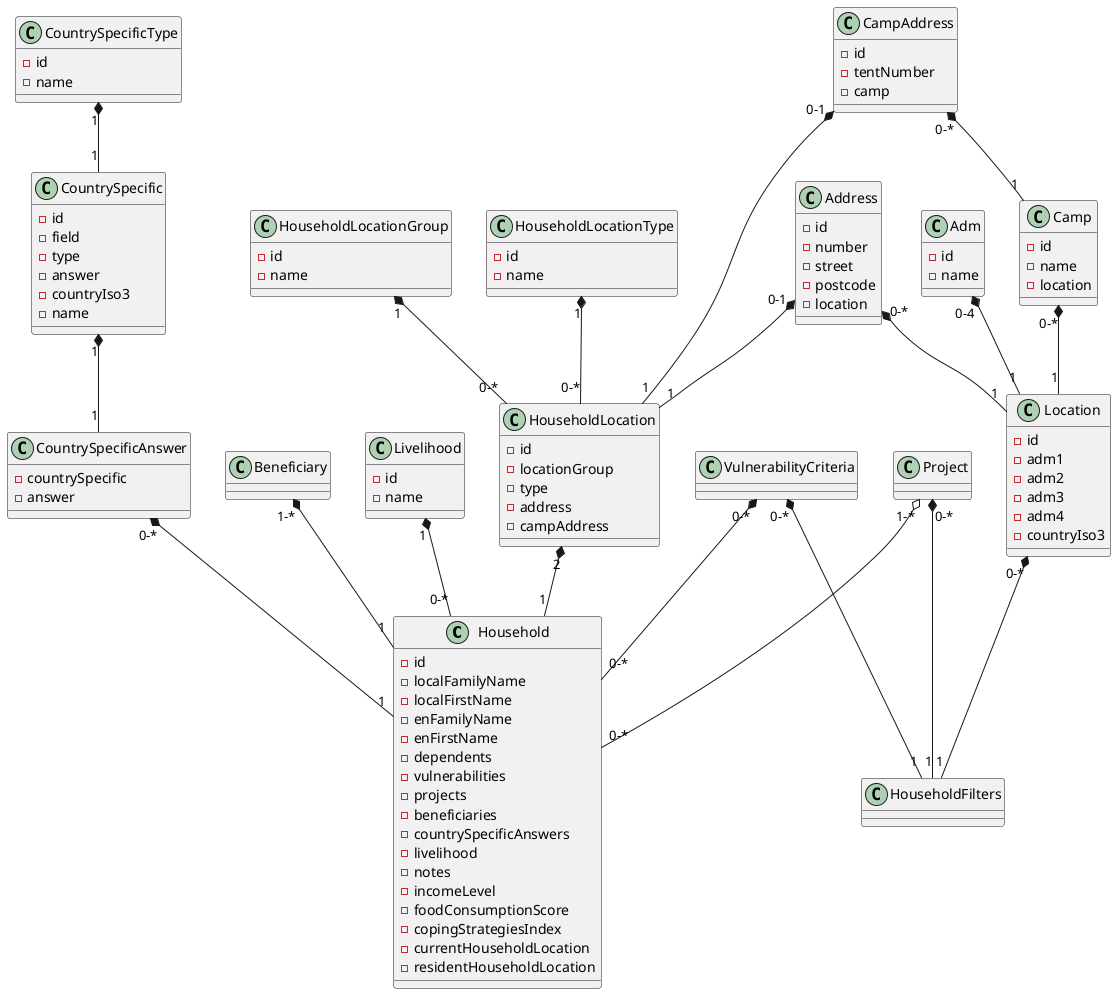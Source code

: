 @startuml household

class Household {
    - id
    - localFamilyName
    - localFirstName
    - enFamilyName
    - enFirstName
    - dependents
    - vulnerabilities
    - projects
    - beneficiaries
    - countrySpecificAnswers
    - livelihood
    - notes
    - incomeLevel
    - foodConsumptionScore
    - copingStrategiesIndex
    - currentHouseholdLocation
    - residentHouseholdLocation
}

class Livelihood {
    - id
    - name
}

class CountrySpecificAnswer {
    - countrySpecific
    - answer
}

class CountrySpecific {
    - id
    - field
    - type
    - answer
    - countryIso3
    - name
}

class CountrySpecificType {
    - id
    - name
}

class HouseholdLocationGroup {
    - id
    - name
}

class HouseholdLocationType {
    - id
    - name
}

class HouseholdLocation {
    - id
    - locationGroup
    - type
    - address
    - campAddress
}

class Address {
    - id
    - number
    - street
    - postcode
    - location
}

class CampAddress {
    - id
    - tentNumber
    - camp
}

class Camp {
    - id
    - name
    - location
}

class Location {
    - id
    - adm1
    - adm2
    - adm3
    - adm4
    - countryIso3
}

class Adm {
    - id
    - name
}
 
 CountrySpecificType "1" *-- "1" CountrySpecific
 CountrySpecific "1" *-- "1" CountrySpecificAnswer
 
 Livelihood "1" *-- "0-*" Household
 VulnerabilityCriteria "0-*" *-- "0-*" Household
 Project "1-*" o-- "0-*" Household
 Beneficiary "1-*" *-- "1" Household
 CountrySpecificAnswer "0-*" *-- "1" Household
 HouseholdLocation "2" *-- "1" Household
 HouseholdLocationGroup "1" *-- "0-*" HouseholdLocation
 HouseholdLocationType "1" *-- "0-*" HouseholdLocation
 Address "0-1" *-- "1" HouseholdLocation
 Address "0-*" *-- "1" Location
 CampAddress "0-1" *-- "1" HouseholdLocation
 CampAddress "0-*" *-- "1" Camp
 Camp "0-*" *-- "1" Location

 Project "0-*" *-- "1" HouseholdFilters
 VulnerabilityCriteria "0-*" *-- "1" HouseholdFilters
 Location "0-*" *-- "1" HouseholdFilters
 
 Adm "0-4" *-- "1" Location
@enduml
